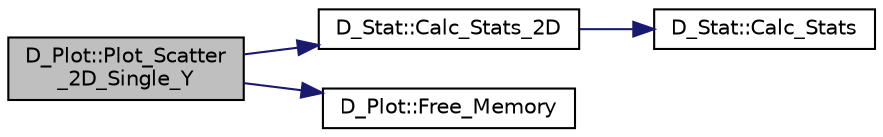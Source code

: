 digraph "D_Plot::Plot_Scatter_2D_Single_Y"
{
 // LATEX_PDF_SIZE
  edge [fontname="Helvetica",fontsize="10",labelfontname="Helvetica",labelfontsize="10"];
  node [fontname="Helvetica",fontsize="10",shape=record];
  rankdir="LR";
  Node1 [label="D_Plot::Plot_Scatter\l_2D_Single_Y",height=0.2,width=0.4,color="black", fillcolor="grey75", style="filled", fontcolor="black",tooltip=" "];
  Node1 -> Node2 [color="midnightblue",fontsize="10",style="solid",fontname="Helvetica"];
  Node2 [label="D_Stat::Calc_Stats_2D",height=0.2,width=0.4,color="black", fillcolor="white", style="filled",URL="$class_d___stat.html#a954eccdcbb4c8f245e85819eb6c84594",tooltip=" "];
  Node2 -> Node3 [color="midnightblue",fontsize="10",style="solid",fontname="Helvetica"];
  Node3 [label="D_Stat::Calc_Stats",height=0.2,width=0.4,color="black", fillcolor="white", style="filled",URL="$class_d___stat.html#a5deeae023646a2bcb13a09dd7b447968",tooltip=" "];
  Node1 -> Node4 [color="midnightblue",fontsize="10",style="solid",fontname="Helvetica"];
  Node4 [label="D_Plot::Free_Memory",height=0.2,width=0.4,color="black", fillcolor="white", style="filled",URL="$class_d___plot.html#a4cecadf94d163873a84edc13a6f2ba27",tooltip=" "];
}
